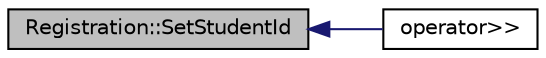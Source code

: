 digraph "Registration::SetStudentId"
{
  edge [fontname="Helvetica",fontsize="10",labelfontname="Helvetica",labelfontsize="10"];
  node [fontname="Helvetica",fontsize="10",shape=record];
  rankdir="LR";
  Node94 [label="Registration::SetStudentId",height=0.2,width=0.4,color="black", fillcolor="grey75", style="filled", fontcolor="black"];
  Node94 -> Node95 [dir="back",color="midnightblue",fontsize="10",style="solid",fontname="Helvetica"];
  Node95 [label="operator\>\>",height=0.2,width=0.4,color="black", fillcolor="white", style="filled",URL="$_topic04_2codeblocks2_2main_8cpp.html#a2d7be84f9edc66ada3b7482f1e2e24bc"];
}
